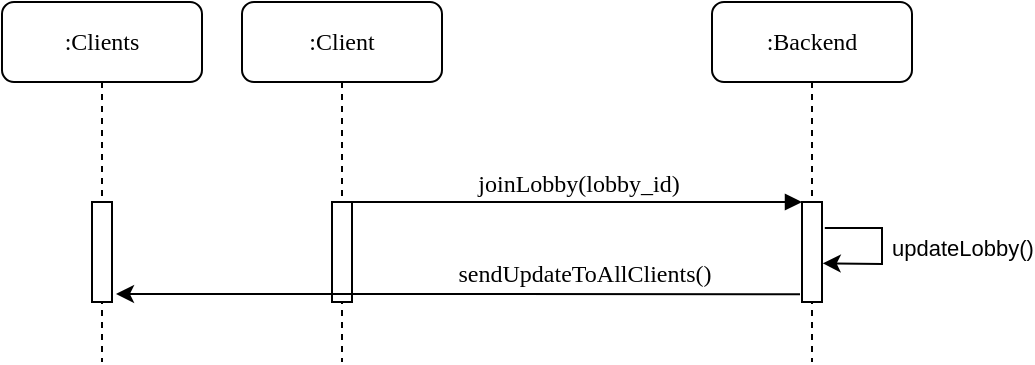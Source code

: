 <mxfile version="10.6.7" type="device"><diagram name="Page-1" id="13e1069c-82ec-6db2-03f1-153e76fe0fe0"><mxGraphModel dx="1010" dy="538" grid="1" gridSize="10" guides="1" tooltips="1" connect="1" arrows="1" fold="1" page="1" pageScale="1" pageWidth="1100" pageHeight="850" background="#ffffff" math="0" shadow="0"><root><mxCell id="0"/><mxCell id="1" parent="0"/><mxCell id="dC2ev3PGIaB9GiQDi0kU-1" value=":Backend" style="shape=umlLifeline;perimeter=lifelinePerimeter;whiteSpace=wrap;html=1;container=1;collapsible=0;recursiveResize=0;outlineConnect=0;rounded=1;shadow=0;comic=0;labelBackgroundColor=none;strokeColor=#000000;strokeWidth=1;fillColor=#FFFFFF;fontFamily=Verdana;fontSize=12;fontColor=#000000;align=center;" parent="1" vertex="1"><mxGeometry x="595" y="80" width="100" height="180" as="geometry"/></mxCell><mxCell id="dC2ev3PGIaB9GiQDi0kU-2" value="" style="html=1;points=[];perimeter=orthogonalPerimeter;rounded=0;shadow=0;comic=0;labelBackgroundColor=none;strokeColor=#000000;strokeWidth=1;fillColor=#FFFFFF;fontFamily=Verdana;fontSize=12;fontColor=#000000;align=center;" parent="dC2ev3PGIaB9GiQDi0kU-1" vertex="1"><mxGeometry x="45" y="100" width="10" height="50" as="geometry"/></mxCell><mxCell id="dC2ev3PGIaB9GiQDi0kU-3" value="updateLobby()" style="endArrow=classic;html=1;exitX=1.141;exitY=0.26;exitDx=0;exitDy=0;exitPerimeter=0;entryX=1.036;entryY=0.613;entryDx=0;entryDy=0;entryPerimeter=0;rounded=0;" parent="dC2ev3PGIaB9GiQDi0kU-1" source="dC2ev3PGIaB9GiQDi0kU-2" target="dC2ev3PGIaB9GiQDi0kU-2" edge="1"><mxGeometry x="-0.158" y="-41" width="50" height="50" relative="1" as="geometry"><mxPoint x="-235" y="470" as="sourcePoint"/><mxPoint x="-185" y="420" as="targetPoint"/><Array as="points"><mxPoint x="85" y="113"/><mxPoint x="85" y="131"/></Array><mxPoint x="81" y="7" as="offset"/></mxGeometry></mxCell><mxCell id="dC2ev3PGIaB9GiQDi0kU-4" value=":Client" style="shape=umlLifeline;perimeter=lifelinePerimeter;whiteSpace=wrap;html=1;container=1;collapsible=0;recursiveResize=0;outlineConnect=0;rounded=1;shadow=0;comic=0;labelBackgroundColor=none;strokeColor=#000000;strokeWidth=1;fillColor=#FFFFFF;fontFamily=Verdana;fontSize=12;fontColor=#000000;align=center;" parent="1" vertex="1"><mxGeometry x="360" y="80" width="100" height="180" as="geometry"/></mxCell><mxCell id="dC2ev3PGIaB9GiQDi0kU-5" value="" style="html=1;points=[];perimeter=orthogonalPerimeter;rounded=0;shadow=0;comic=0;labelBackgroundColor=none;strokeColor=#000000;strokeWidth=1;fillColor=#FFFFFF;fontFamily=Verdana;fontSize=12;fontColor=#000000;align=center;" parent="dC2ev3PGIaB9GiQDi0kU-4" vertex="1"><mxGeometry x="45" y="100" width="10" height="50" as="geometry"/></mxCell><mxCell id="dC2ev3PGIaB9GiQDi0kU-6" value="joinLobby(lobby_id)" style="html=1;verticalAlign=bottom;endArrow=block;entryX=0;entryY=0;labelBackgroundColor=none;fontFamily=Verdana;fontSize=12;edgeStyle=elbowEdgeStyle;elbow=vertical;" parent="1" source="dC2ev3PGIaB9GiQDi0kU-5" target="dC2ev3PGIaB9GiQDi0kU-2" edge="1"><mxGeometry relative="1" as="geometry"><mxPoint x="520" y="190" as="sourcePoint"/></mxGeometry></mxCell><mxCell id="dC2ev3PGIaB9GiQDi0kU-9" value=":Clients" style="shape=umlLifeline;perimeter=lifelinePerimeter;whiteSpace=wrap;html=1;container=1;collapsible=0;recursiveResize=0;outlineConnect=0;rounded=1;shadow=0;comic=0;labelBackgroundColor=none;strokeColor=#000000;strokeWidth=1;fillColor=#FFFFFF;fontFamily=Verdana;fontSize=12;fontColor=#000000;align=center;" parent="1" vertex="1"><mxGeometry x="240" y="80" width="100" height="180" as="geometry"/></mxCell><mxCell id="dC2ev3PGIaB9GiQDi0kU-10" value="" style="html=1;points=[];perimeter=orthogonalPerimeter;rounded=0;shadow=0;comic=0;labelBackgroundColor=none;strokeColor=#000000;strokeWidth=1;fillColor=#FFFFFF;fontFamily=Verdana;fontSize=12;fontColor=#000000;align=center;" parent="dC2ev3PGIaB9GiQDi0kU-9" vertex="1"><mxGeometry x="45" y="100" width="10" height="50" as="geometry"/></mxCell><mxCell id="dC2ev3PGIaB9GiQDi0kU-11" value="" style="endArrow=classic;html=1;exitX=-0.1;exitY=0.922;exitDx=0;exitDy=0;exitPerimeter=0;" parent="1" source="dC2ev3PGIaB9GiQDi0kU-2" edge="1"><mxGeometry width="50" height="50" relative="1" as="geometry"><mxPoint x="640" y="270" as="sourcePoint"/><mxPoint x="297" y="226" as="targetPoint"/></mxGeometry></mxCell><mxCell id="dC2ev3PGIaB9GiQDi0kU-12" value="&lt;font face=&quot;Verdana&quot;&gt;sendUpdateToAllClients()&lt;/font&gt;" style="text;html=1;resizable=0;points=[];align=center;verticalAlign=middle;labelBackgroundColor=#ffffff;" parent="dC2ev3PGIaB9GiQDi0kU-11" vertex="1" connectable="0"><mxGeometry x="-0.314" relative="1" as="geometry"><mxPoint x="9" y="-10.5" as="offset"/></mxGeometry></mxCell></root></mxGraphModel></diagram></mxfile>